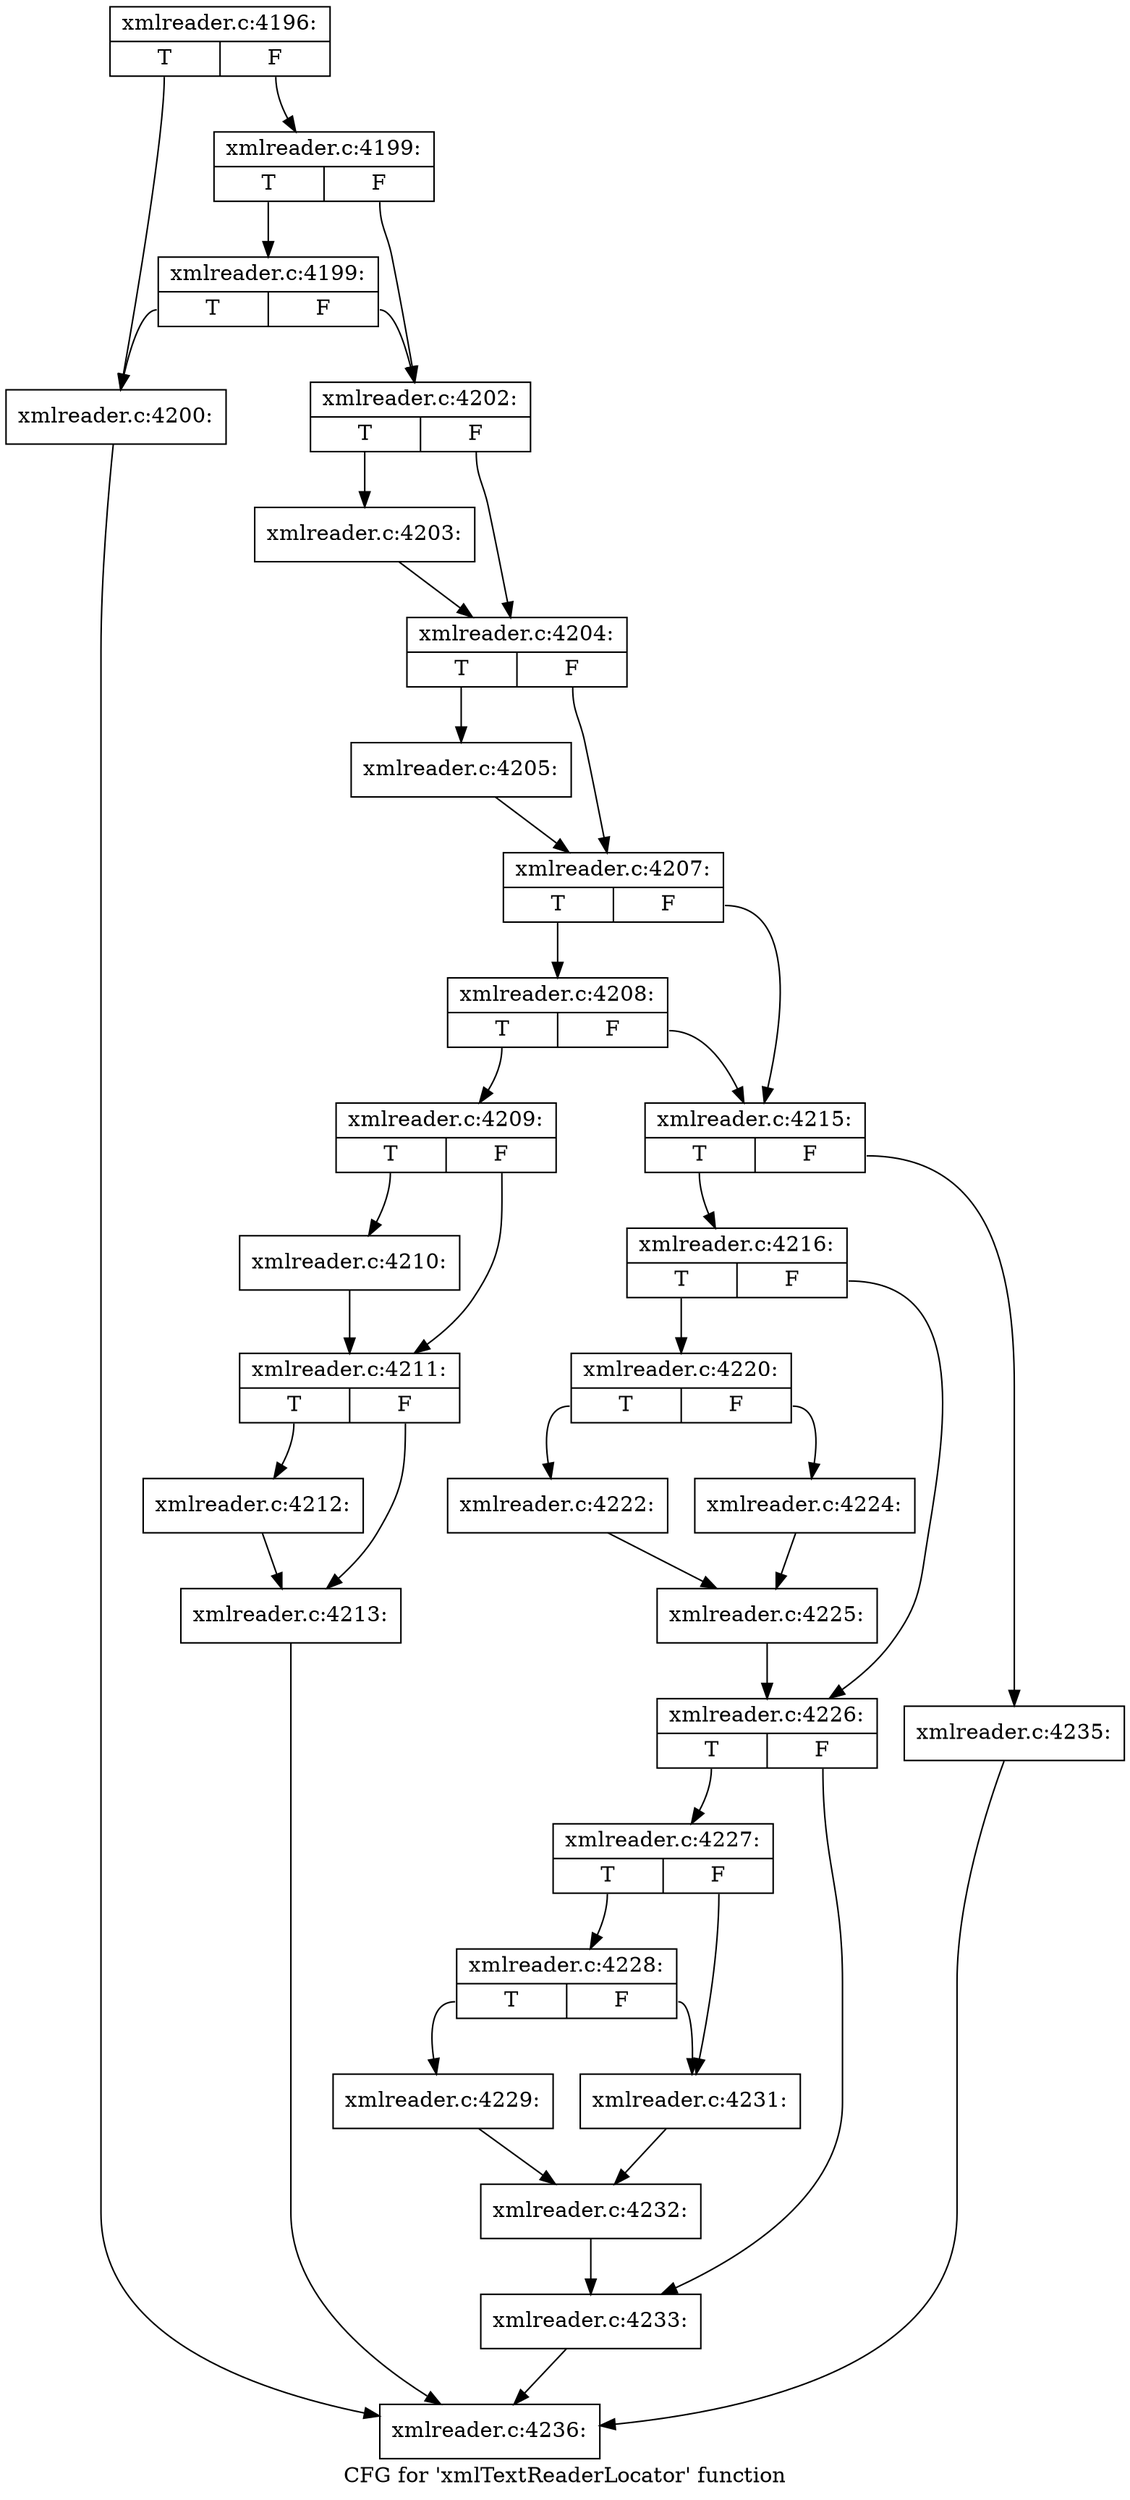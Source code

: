 digraph "CFG for 'xmlTextReaderLocator' function" {
	label="CFG for 'xmlTextReaderLocator' function";

	Node0x4a26b70 [shape=record,label="{xmlreader.c:4196:|{<s0>T|<s1>F}}"];
	Node0x4a26b70:s0 -> Node0x4a291d0;
	Node0x4a26b70:s1 -> Node0x4a29270;
	Node0x4a29270 [shape=record,label="{xmlreader.c:4199:|{<s0>T|<s1>F}}"];
	Node0x4a29270:s0 -> Node0x4a29580;
	Node0x4a29270:s1 -> Node0x4a29220;
	Node0x4a29580 [shape=record,label="{xmlreader.c:4199:|{<s0>T|<s1>F}}"];
	Node0x4a29580:s0 -> Node0x4a291d0;
	Node0x4a29580:s1 -> Node0x4a29220;
	Node0x4a291d0 [shape=record,label="{xmlreader.c:4200:}"];
	Node0x4a291d0 -> Node0x4a28410;
	Node0x4a29220 [shape=record,label="{xmlreader.c:4202:|{<s0>T|<s1>F}}"];
	Node0x4a29220:s0 -> Node0x4a29c40;
	Node0x4a29220:s1 -> Node0x4a29c90;
	Node0x4a29c40 [shape=record,label="{xmlreader.c:4203:}"];
	Node0x4a29c40 -> Node0x4a29c90;
	Node0x4a29c90 [shape=record,label="{xmlreader.c:4204:|{<s0>T|<s1>F}}"];
	Node0x4a29c90:s0 -> Node0x4a2a1b0;
	Node0x4a29c90:s1 -> Node0x4a2a200;
	Node0x4a2a1b0 [shape=record,label="{xmlreader.c:4205:}"];
	Node0x4a2a1b0 -> Node0x4a2a200;
	Node0x4a2a200 [shape=record,label="{xmlreader.c:4207:|{<s0>T|<s1>F}}"];
	Node0x4a2a200:s0 -> Node0x4a2a9c0;
	Node0x4a2a200:s1 -> Node0x4a2a970;
	Node0x4a2a9c0 [shape=record,label="{xmlreader.c:4208:|{<s0>T|<s1>F}}"];
	Node0x4a2a9c0:s0 -> Node0x4a2a920;
	Node0x4a2a9c0:s1 -> Node0x4a2a970;
	Node0x4a2a920 [shape=record,label="{xmlreader.c:4209:|{<s0>T|<s1>F}}"];
	Node0x4a2a920:s0 -> Node0x4a2b340;
	Node0x4a2a920:s1 -> Node0x4a2b390;
	Node0x4a2b340 [shape=record,label="{xmlreader.c:4210:}"];
	Node0x4a2b340 -> Node0x4a2b390;
	Node0x4a2b390 [shape=record,label="{xmlreader.c:4211:|{<s0>T|<s1>F}}"];
	Node0x4a2b390:s0 -> Node0x4a2bc40;
	Node0x4a2b390:s1 -> Node0x4a2bc90;
	Node0x4a2bc40 [shape=record,label="{xmlreader.c:4212:}"];
	Node0x4a2bc40 -> Node0x4a2bc90;
	Node0x4a2bc90 [shape=record,label="{xmlreader.c:4213:}"];
	Node0x4a2bc90 -> Node0x4a28410;
	Node0x4a2a970 [shape=record,label="{xmlreader.c:4215:|{<s0>T|<s1>F}}"];
	Node0x4a2a970:s0 -> Node0x4a2c830;
	Node0x4a2a970:s1 -> Node0x4a2c880;
	Node0x4a2c830 [shape=record,label="{xmlreader.c:4216:|{<s0>T|<s1>F}}"];
	Node0x4a2c830:s0 -> Node0x4a2d3c0;
	Node0x4a2c830:s1 -> Node0x4a2d410;
	Node0x4a2d3c0 [shape=record,label="{xmlreader.c:4220:|{<s0>T|<s1>F}}"];
	Node0x4a2d3c0:s0 -> Node0x4a2da70;
	Node0x4a2d3c0:s1 -> Node0x4a2db10;
	Node0x4a2da70 [shape=record,label="{xmlreader.c:4222:}"];
	Node0x4a2da70 -> Node0x4a2dac0;
	Node0x4a2db10 [shape=record,label="{xmlreader.c:4224:}"];
	Node0x4a2db10 -> Node0x4a2dac0;
	Node0x4a2dac0 [shape=record,label="{xmlreader.c:4225:}"];
	Node0x4a2dac0 -> Node0x4a2d410;
	Node0x4a2d410 [shape=record,label="{xmlreader.c:4226:|{<s0>T|<s1>F}}"];
	Node0x4a2d410:s0 -> Node0x4a2e350;
	Node0x4a2d410:s1 -> Node0x4a2e3a0;
	Node0x4a2e350 [shape=record,label="{xmlreader.c:4227:|{<s0>T|<s1>F}}"];
	Node0x4a2e350:s0 -> Node0x4a2ee30;
	Node0x4a2e350:s1 -> Node0x4a2ede0;
	Node0x4a2ee30 [shape=record,label="{xmlreader.c:4228:|{<s0>T|<s1>F}}"];
	Node0x4a2ee30:s0 -> Node0x4a2ed40;
	Node0x4a2ee30:s1 -> Node0x4a2ede0;
	Node0x4a2ed40 [shape=record,label="{xmlreader.c:4229:}"];
	Node0x4a2ed40 -> Node0x4a2ed90;
	Node0x4a2ede0 [shape=record,label="{xmlreader.c:4231:}"];
	Node0x4a2ede0 -> Node0x4a2ed90;
	Node0x4a2ed90 [shape=record,label="{xmlreader.c:4232:}"];
	Node0x4a2ed90 -> Node0x4a2e3a0;
	Node0x4a2e3a0 [shape=record,label="{xmlreader.c:4233:}"];
	Node0x4a2e3a0 -> Node0x4a28410;
	Node0x4a2c880 [shape=record,label="{xmlreader.c:4235:}"];
	Node0x4a2c880 -> Node0x4a28410;
	Node0x4a28410 [shape=record,label="{xmlreader.c:4236:}"];
}
